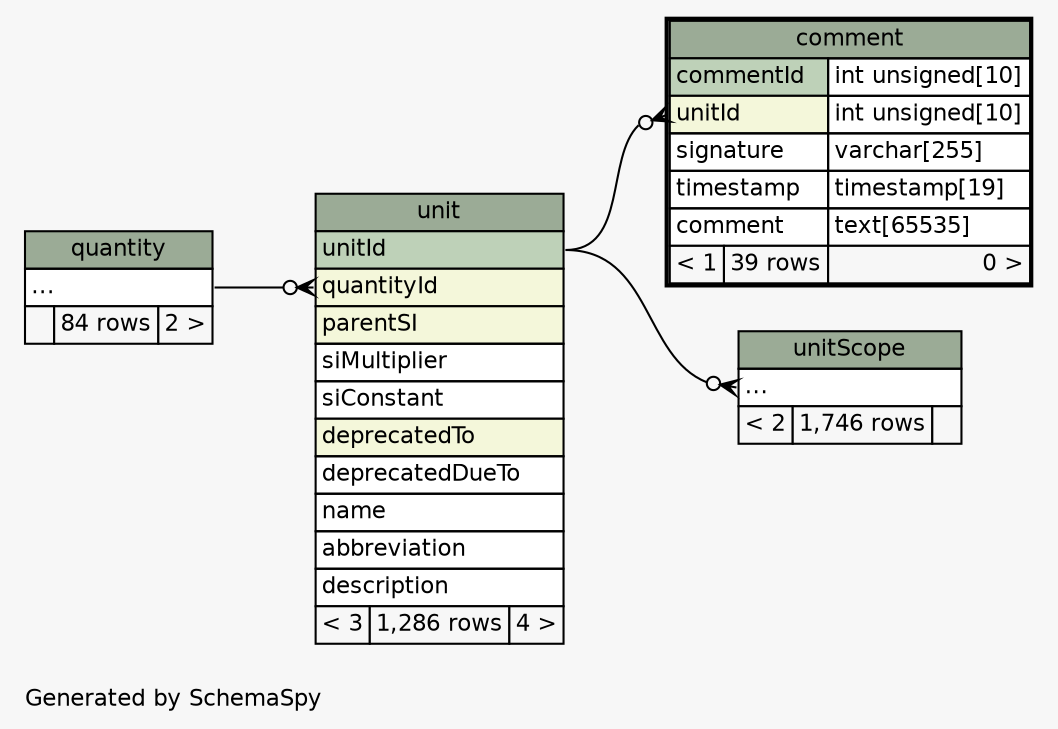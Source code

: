 // dot 2.38.0 on Mac OS X 10.11.6
// SchemaSpy rev 590
digraph "twoDegreesRelationshipsDiagram" {
  graph [
    rankdir="RL"
    bgcolor="#f7f7f7"
    label="\nGenerated by SchemaSpy"
    labeljust="l"
    nodesep="0.18"
    ranksep="0.46"
    fontname="Helvetica"
    fontsize="11"
  ];
  node [
    fontname="Helvetica"
    fontsize="11"
    shape="plaintext"
  ];
  edge [
    arrowsize="0.8"
  ];
  "comment":"unitId":w -> "unit":"unitId":e [arrowhead=none dir=back arrowtail=crowodot];
  "unit":"quantityId":w -> "quantity":"elipses":e [arrowhead=none dir=back arrowtail=crowodot];
  "unitScope":"elipses":w -> "unit":"unitId":e [arrowhead=none dir=back arrowtail=crowodot];
  "comment" [
    label=<
    <TABLE BORDER="2" CELLBORDER="1" CELLSPACING="0" BGCOLOR="#ffffff">
      <TR><TD COLSPAN="3" BGCOLOR="#9bab96" ALIGN="CENTER">comment</TD></TR>
      <TR><TD PORT="commentId" COLSPAN="2" BGCOLOR="#bed1b8" ALIGN="LEFT">commentId</TD><TD PORT="commentId.type" ALIGN="LEFT">int unsigned[10]</TD></TR>
      <TR><TD PORT="unitId" COLSPAN="2" BGCOLOR="#f4f7da" ALIGN="LEFT">unitId</TD><TD PORT="unitId.type" ALIGN="LEFT">int unsigned[10]</TD></TR>
      <TR><TD PORT="signature" COLSPAN="2" ALIGN="LEFT">signature</TD><TD PORT="signature.type" ALIGN="LEFT">varchar[255]</TD></TR>
      <TR><TD PORT="timestamp" COLSPAN="2" ALIGN="LEFT">timestamp</TD><TD PORT="timestamp.type" ALIGN="LEFT">timestamp[19]</TD></TR>
      <TR><TD PORT="comment" COLSPAN="2" ALIGN="LEFT">comment</TD><TD PORT="comment.type" ALIGN="LEFT">text[65535]</TD></TR>
      <TR><TD ALIGN="LEFT" BGCOLOR="#f7f7f7">&lt; 1</TD><TD ALIGN="RIGHT" BGCOLOR="#f7f7f7">39 rows</TD><TD ALIGN="RIGHT" BGCOLOR="#f7f7f7">0 &gt;</TD></TR>
    </TABLE>>
    URL="comment.html"
    tooltip="comment"
  ];
  "quantity" [
    label=<
    <TABLE BORDER="0" CELLBORDER="1" CELLSPACING="0" BGCOLOR="#ffffff">
      <TR><TD COLSPAN="3" BGCOLOR="#9bab96" ALIGN="CENTER">quantity</TD></TR>
      <TR><TD PORT="elipses" COLSPAN="3" ALIGN="LEFT">...</TD></TR>
      <TR><TD ALIGN="LEFT" BGCOLOR="#f7f7f7">  </TD><TD ALIGN="RIGHT" BGCOLOR="#f7f7f7">84 rows</TD><TD ALIGN="RIGHT" BGCOLOR="#f7f7f7">2 &gt;</TD></TR>
    </TABLE>>
    URL="quantity.html"
    tooltip="quantity"
  ];
  "unit" [
    label=<
    <TABLE BORDER="0" CELLBORDER="1" CELLSPACING="0" BGCOLOR="#ffffff">
      <TR><TD COLSPAN="3" BGCOLOR="#9bab96" ALIGN="CENTER">unit</TD></TR>
      <TR><TD PORT="unitId" COLSPAN="3" BGCOLOR="#bed1b8" ALIGN="LEFT">unitId</TD></TR>
      <TR><TD PORT="quantityId" COLSPAN="3" BGCOLOR="#f4f7da" ALIGN="LEFT">quantityId</TD></TR>
      <TR><TD PORT="parentSI" COLSPAN="3" BGCOLOR="#f4f7da" ALIGN="LEFT">parentSI</TD></TR>
      <TR><TD PORT="siMultiplier" COLSPAN="3" ALIGN="LEFT">siMultiplier</TD></TR>
      <TR><TD PORT="siConstant" COLSPAN="3" ALIGN="LEFT">siConstant</TD></TR>
      <TR><TD PORT="deprecatedTo" COLSPAN="3" BGCOLOR="#f4f7da" ALIGN="LEFT">deprecatedTo</TD></TR>
      <TR><TD PORT="deprecatedDueTo" COLSPAN="3" ALIGN="LEFT">deprecatedDueTo</TD></TR>
      <TR><TD PORT="name" COLSPAN="3" ALIGN="LEFT">name</TD></TR>
      <TR><TD PORT="abbreviation" COLSPAN="3" ALIGN="LEFT">abbreviation</TD></TR>
      <TR><TD PORT="description" COLSPAN="3" ALIGN="LEFT">description</TD></TR>
      <TR><TD ALIGN="LEFT" BGCOLOR="#f7f7f7">&lt; 3</TD><TD ALIGN="RIGHT" BGCOLOR="#f7f7f7">1,286 rows</TD><TD ALIGN="RIGHT" BGCOLOR="#f7f7f7">4 &gt;</TD></TR>
    </TABLE>>
    URL="unit.html"
    tooltip="unit"
  ];
  "unitScope" [
    label=<
    <TABLE BORDER="0" CELLBORDER="1" CELLSPACING="0" BGCOLOR="#ffffff">
      <TR><TD COLSPAN="3" BGCOLOR="#9bab96" ALIGN="CENTER">unitScope</TD></TR>
      <TR><TD PORT="elipses" COLSPAN="3" ALIGN="LEFT">...</TD></TR>
      <TR><TD ALIGN="LEFT" BGCOLOR="#f7f7f7">&lt; 2</TD><TD ALIGN="RIGHT" BGCOLOR="#f7f7f7">1,746 rows</TD><TD ALIGN="RIGHT" BGCOLOR="#f7f7f7">  </TD></TR>
    </TABLE>>
    URL="unitScope.html"
    tooltip="unitScope"
  ];
}
